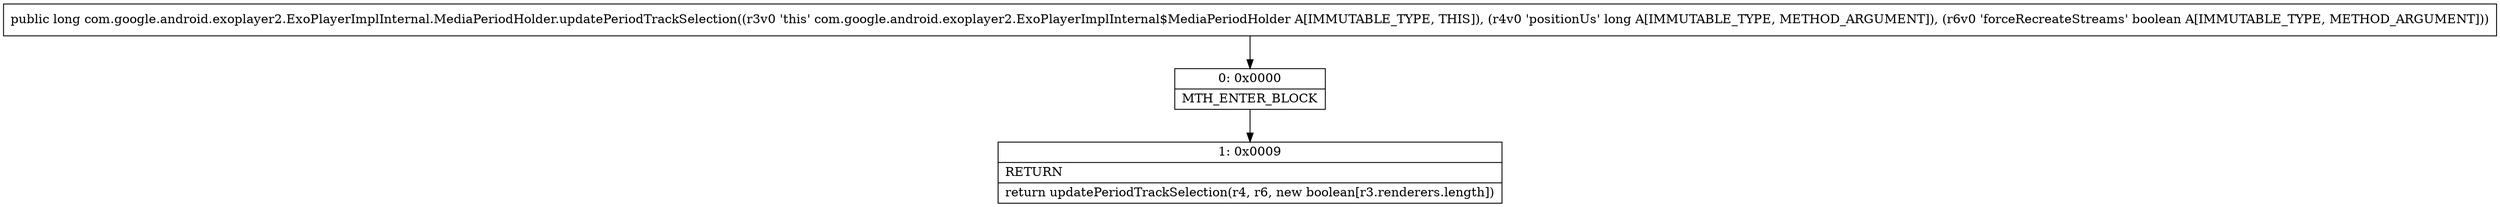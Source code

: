 digraph "CFG forcom.google.android.exoplayer2.ExoPlayerImplInternal.MediaPeriodHolder.updatePeriodTrackSelection(JZ)J" {
Node_0 [shape=record,label="{0\:\ 0x0000|MTH_ENTER_BLOCK\l}"];
Node_1 [shape=record,label="{1\:\ 0x0009|RETURN\l|return updatePeriodTrackSelection(r4, r6, new boolean[r3.renderers.length])\l}"];
MethodNode[shape=record,label="{public long com.google.android.exoplayer2.ExoPlayerImplInternal.MediaPeriodHolder.updatePeriodTrackSelection((r3v0 'this' com.google.android.exoplayer2.ExoPlayerImplInternal$MediaPeriodHolder A[IMMUTABLE_TYPE, THIS]), (r4v0 'positionUs' long A[IMMUTABLE_TYPE, METHOD_ARGUMENT]), (r6v0 'forceRecreateStreams' boolean A[IMMUTABLE_TYPE, METHOD_ARGUMENT])) }"];
MethodNode -> Node_0;
Node_0 -> Node_1;
}


